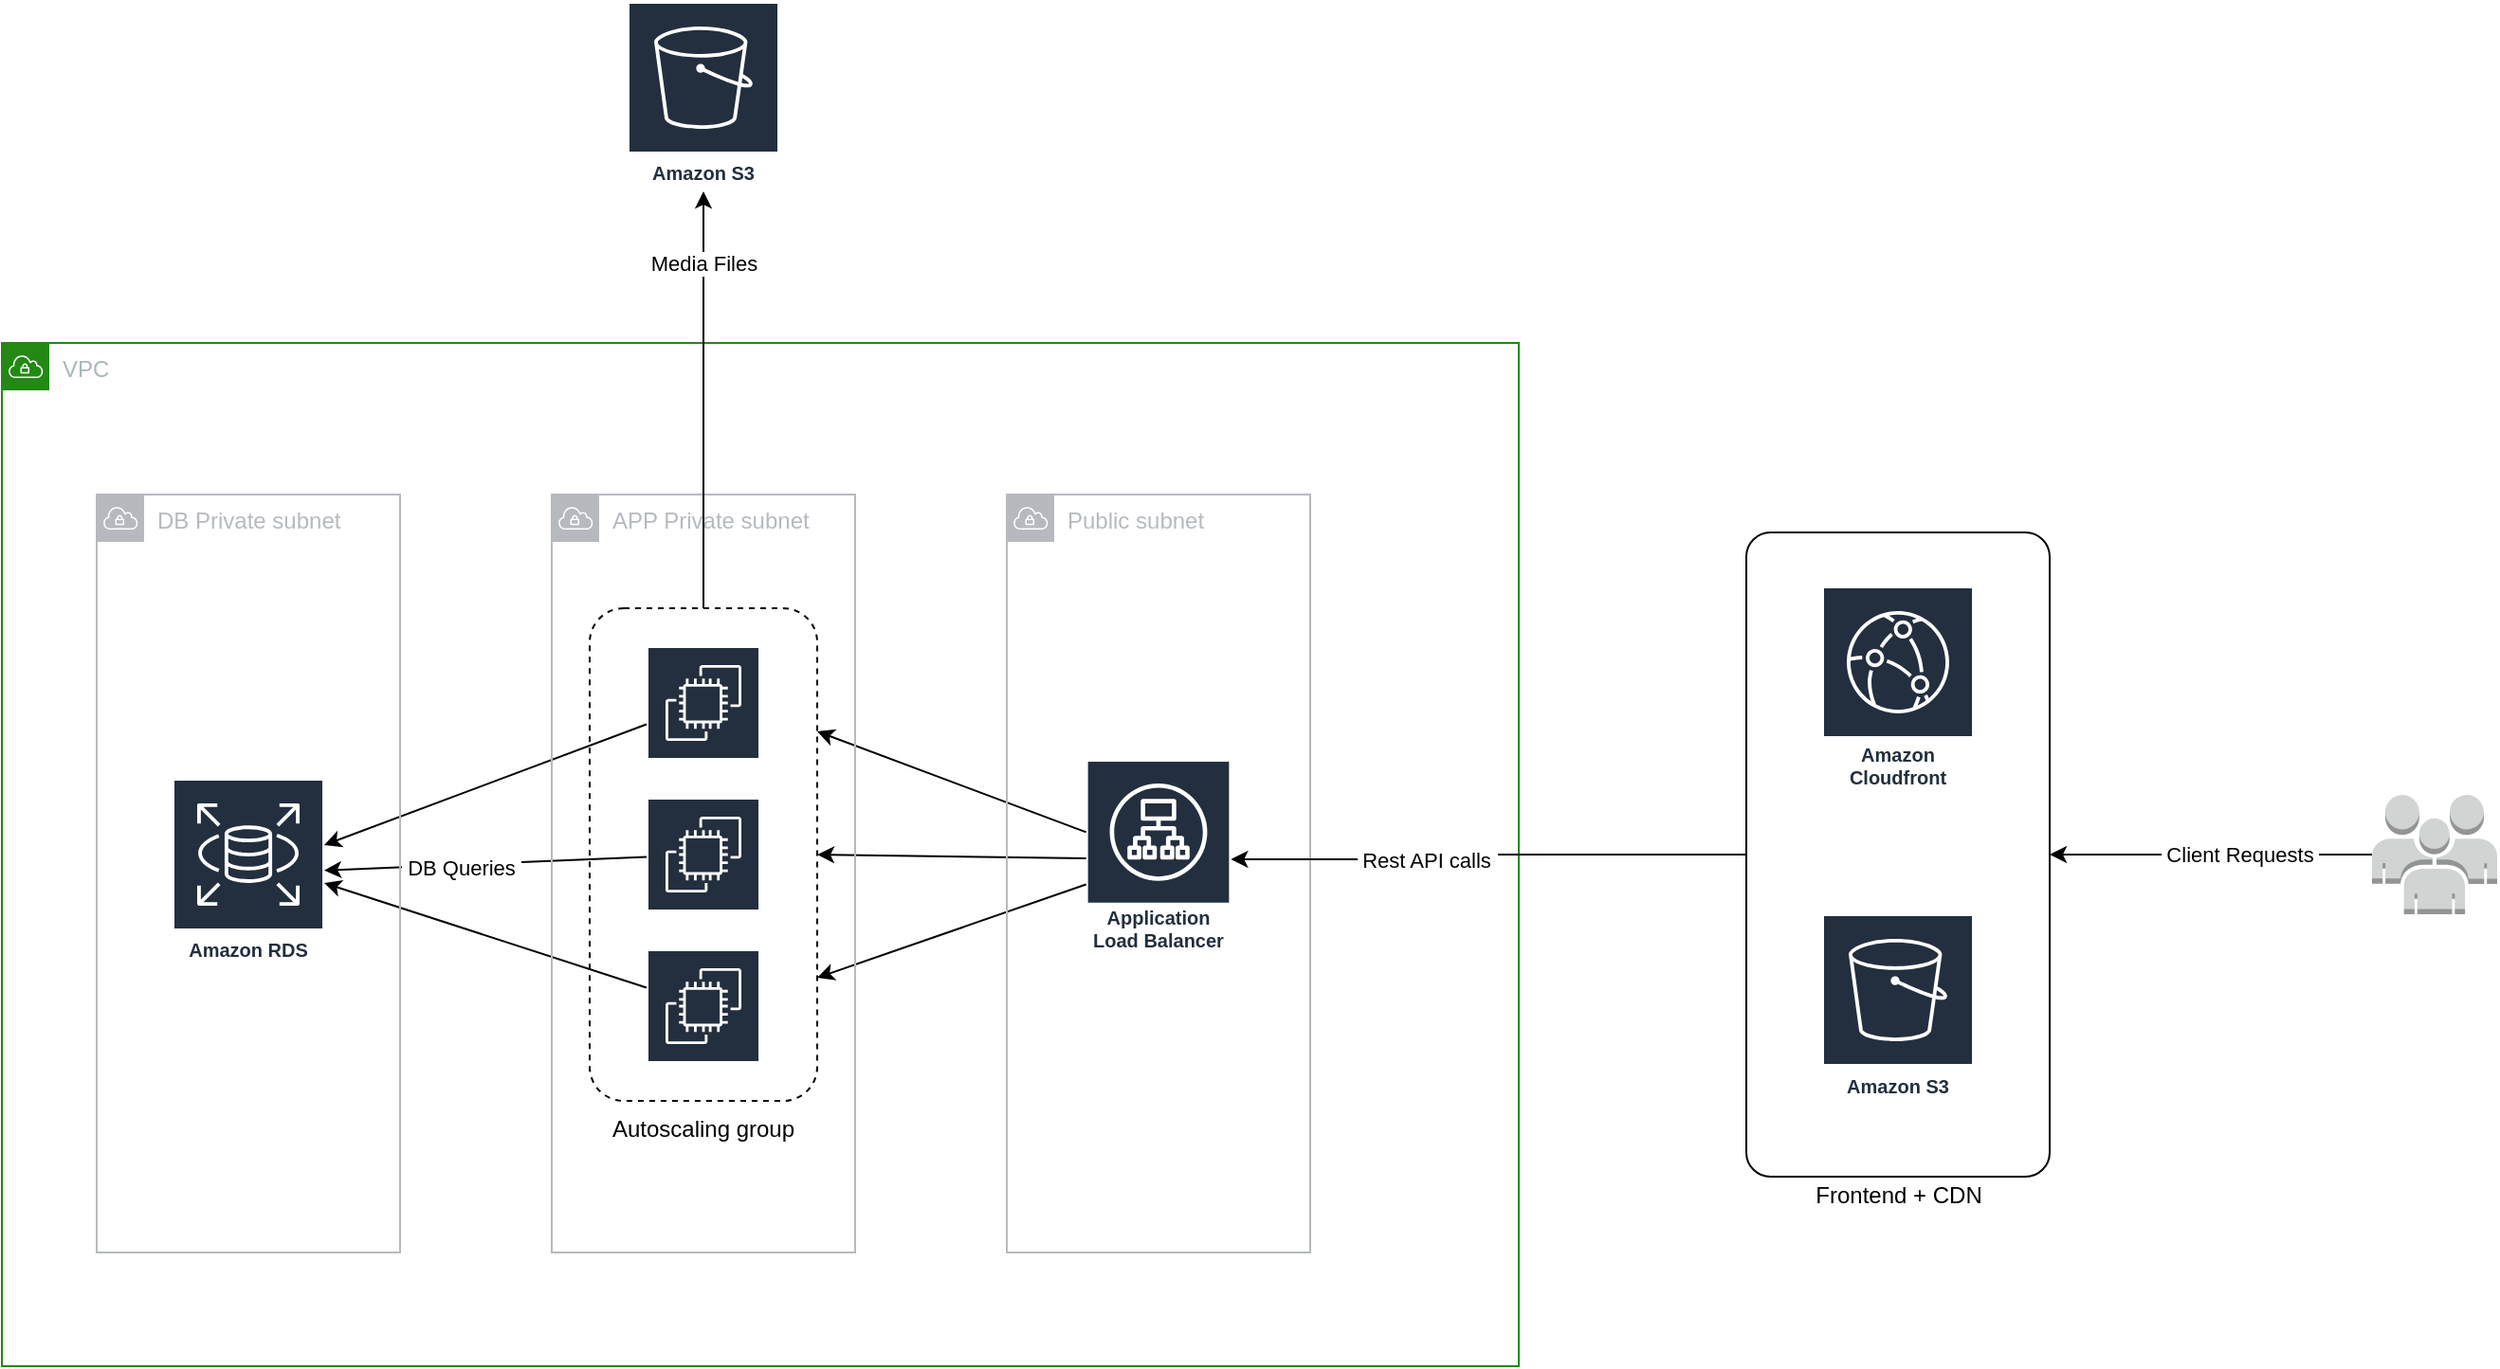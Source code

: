 <mxfile version="16.4.11" type="github">
  <diagram id="51556ffRKYwZIfvcrJTu" name="Page-1">
    <mxGraphModel dx="1584" dy="882" grid="1" gridSize="10" guides="1" tooltips="1" connect="1" arrows="1" fold="1" page="1" pageScale="1" pageWidth="1654" pageHeight="1169" background="none" math="0" shadow="0">
      <root>
        <mxCell id="0" />
        <mxCell id="1" parent="0" />
        <mxCell id="1ReSz27YQc-8HuuTUyZK-10" value="" style="rounded=1;whiteSpace=wrap;html=1;fillColor=none;arcSize=8;" vertex="1" parent="1">
          <mxGeometry x="1080" y="380" width="160" height="340" as="geometry" />
        </mxCell>
        <mxCell id="1ReSz27YQc-8HuuTUyZK-1" value="VPC" style="points=[[0,0],[0.25,0],[0.5,0],[0.75,0],[1,0],[1,0.25],[1,0.5],[1,0.75],[1,1],[0.75,1],[0.5,1],[0.25,1],[0,1],[0,0.75],[0,0.5],[0,0.25]];outlineConnect=0;gradientColor=none;html=1;whiteSpace=wrap;fontSize=12;fontStyle=0;container=1;pointerEvents=0;collapsible=0;recursiveResize=0;shape=mxgraph.aws4.group;grIcon=mxgraph.aws4.group_vpc;strokeColor=#248814;fillColor=none;verticalAlign=top;align=left;spacingLeft=30;fontColor=#AAB7B8;dashed=0;" vertex="1" parent="1">
          <mxGeometry x="160" y="280" width="800" height="540" as="geometry" />
        </mxCell>
        <mxCell id="1ReSz27YQc-8HuuTUyZK-16" value="" style="rounded=1;whiteSpace=wrap;html=1;fillColor=none;dashed=1;" vertex="1" parent="1ReSz27YQc-8HuuTUyZK-1">
          <mxGeometry x="310" y="140" width="120" height="260" as="geometry" />
        </mxCell>
        <mxCell id="1ReSz27YQc-8HuuTUyZK-4" value="Application Load Balancer" style="sketch=0;outlineConnect=0;fontColor=#232F3E;gradientColor=none;strokeColor=#ffffff;fillColor=#232F3E;dashed=0;verticalLabelPosition=middle;verticalAlign=bottom;align=center;html=1;whiteSpace=wrap;fontSize=10;fontStyle=1;spacing=3;shape=mxgraph.aws4.productIcon;prIcon=mxgraph.aws4.application_load_balancer;" vertex="1" parent="1ReSz27YQc-8HuuTUyZK-1">
          <mxGeometry x="571.82" y="220" width="76.36" height="105" as="geometry" />
        </mxCell>
        <mxCell id="1ReSz27YQc-8HuuTUyZK-5" value="" style="sketch=0;outlineConnect=0;fontColor=#232F3E;gradientColor=none;strokeColor=#ffffff;fillColor=#232F3E;dashed=0;verticalLabelPosition=middle;verticalAlign=bottom;align=center;html=1;whiteSpace=wrap;fontSize=10;fontStyle=1;spacing=3;shape=mxgraph.aws4.productIcon;prIcon=mxgraph.aws4.ec2;" vertex="1" parent="1ReSz27YQc-8HuuTUyZK-1">
          <mxGeometry x="340" y="160" width="60" height="60" as="geometry" />
        </mxCell>
        <mxCell id="1ReSz27YQc-8HuuTUyZK-9" value="Amazon RDS" style="sketch=0;outlineConnect=0;fontColor=#232F3E;gradientColor=none;strokeColor=#ffffff;fillColor=#232F3E;dashed=0;verticalLabelPosition=middle;verticalAlign=bottom;align=center;html=1;whiteSpace=wrap;fontSize=10;fontStyle=1;spacing=3;shape=mxgraph.aws4.productIcon;prIcon=mxgraph.aws4.rds;" vertex="1" parent="1ReSz27YQc-8HuuTUyZK-1">
          <mxGeometry x="90" y="230" width="80" height="100" as="geometry" />
        </mxCell>
        <mxCell id="1ReSz27YQc-8HuuTUyZK-14" value="" style="sketch=0;outlineConnect=0;fontColor=#232F3E;gradientColor=none;strokeColor=#ffffff;fillColor=#232F3E;dashed=0;verticalLabelPosition=middle;verticalAlign=bottom;align=center;html=1;whiteSpace=wrap;fontSize=10;fontStyle=1;spacing=3;shape=mxgraph.aws4.productIcon;prIcon=mxgraph.aws4.ec2;" vertex="1" parent="1ReSz27YQc-8HuuTUyZK-1">
          <mxGeometry x="340" y="240" width="60" height="60" as="geometry" />
        </mxCell>
        <mxCell id="1ReSz27YQc-8HuuTUyZK-15" value="" style="sketch=0;outlineConnect=0;fontColor=#232F3E;gradientColor=none;strokeColor=#ffffff;fillColor=#232F3E;dashed=0;verticalLabelPosition=middle;verticalAlign=bottom;align=center;html=1;whiteSpace=wrap;fontSize=10;fontStyle=1;spacing=3;shape=mxgraph.aws4.productIcon;prIcon=mxgraph.aws4.ec2;" vertex="1" parent="1ReSz27YQc-8HuuTUyZK-1">
          <mxGeometry x="340" y="320" width="60" height="60" as="geometry" />
        </mxCell>
        <mxCell id="1ReSz27YQc-8HuuTUyZK-19" value="" style="endArrow=classic;html=1;rounded=0;entryX=1;entryY=0.25;entryDx=0;entryDy=0;" edge="1" parent="1ReSz27YQc-8HuuTUyZK-1" source="1ReSz27YQc-8HuuTUyZK-4" target="1ReSz27YQc-8HuuTUyZK-16">
          <mxGeometry width="50" height="50" relative="1" as="geometry">
            <mxPoint x="270" y="250" as="sourcePoint" />
            <mxPoint x="320" y="200" as="targetPoint" />
          </mxGeometry>
        </mxCell>
        <mxCell id="1ReSz27YQc-8HuuTUyZK-21" value="" style="endArrow=classic;html=1;rounded=0;entryX=1;entryY=0.75;entryDx=0;entryDy=0;" edge="1" parent="1ReSz27YQc-8HuuTUyZK-1" source="1ReSz27YQc-8HuuTUyZK-4" target="1ReSz27YQc-8HuuTUyZK-16">
          <mxGeometry width="50" height="50" relative="1" as="geometry">
            <mxPoint x="270" y="250" as="sourcePoint" />
            <mxPoint x="320" y="200" as="targetPoint" />
          </mxGeometry>
        </mxCell>
        <mxCell id="1ReSz27YQc-8HuuTUyZK-22" value="" style="endArrow=classic;html=1;rounded=0;entryX=1;entryY=0.5;entryDx=0;entryDy=0;" edge="1" parent="1ReSz27YQc-8HuuTUyZK-1" source="1ReSz27YQc-8HuuTUyZK-4" target="1ReSz27YQc-8HuuTUyZK-16">
          <mxGeometry width="50" height="50" relative="1" as="geometry">
            <mxPoint x="270" y="250" as="sourcePoint" />
            <mxPoint x="320" y="200" as="targetPoint" />
          </mxGeometry>
        </mxCell>
        <mxCell id="1ReSz27YQc-8HuuTUyZK-25" value="" style="endArrow=classic;html=1;rounded=0;" edge="1" parent="1ReSz27YQc-8HuuTUyZK-1" source="1ReSz27YQc-8HuuTUyZK-5" target="1ReSz27YQc-8HuuTUyZK-9">
          <mxGeometry width="50" height="50" relative="1" as="geometry">
            <mxPoint x="270" y="250" as="sourcePoint" />
            <mxPoint x="320" y="200" as="targetPoint" />
          </mxGeometry>
        </mxCell>
        <mxCell id="1ReSz27YQc-8HuuTUyZK-32" value="Autoscaling group" style="text;html=1;strokeColor=none;fillColor=none;align=center;verticalAlign=middle;whiteSpace=wrap;rounded=0;dashed=1;" vertex="1" parent="1ReSz27YQc-8HuuTUyZK-1">
          <mxGeometry x="315" y="400" width="110" height="30" as="geometry" />
        </mxCell>
        <mxCell id="1ReSz27YQc-8HuuTUyZK-66" value="" style="endArrow=classic;html=1;rounded=0;entryX=1;entryY=0.55;entryDx=0;entryDy=0;entryPerimeter=0;" edge="1" parent="1ReSz27YQc-8HuuTUyZK-1" source="1ReSz27YQc-8HuuTUyZK-15" target="1ReSz27YQc-8HuuTUyZK-9">
          <mxGeometry width="50" height="50" relative="1" as="geometry">
            <mxPoint x="360" y="221.25" as="sourcePoint" />
            <mxPoint x="190" y="285" as="targetPoint" />
          </mxGeometry>
        </mxCell>
        <mxCell id="1ReSz27YQc-8HuuTUyZK-65" value="" style="endArrow=classic;html=1;rounded=0;" edge="1" parent="1ReSz27YQc-8HuuTUyZK-1" source="1ReSz27YQc-8HuuTUyZK-14" target="1ReSz27YQc-8HuuTUyZK-9">
          <mxGeometry width="50" height="50" relative="1" as="geometry">
            <mxPoint x="350" y="211.25" as="sourcePoint" />
            <mxPoint x="180" y="275" as="targetPoint" />
          </mxGeometry>
        </mxCell>
        <mxCell id="1ReSz27YQc-8HuuTUyZK-73" value="&amp;nbsp;DB Queries&amp;nbsp;" style="edgeLabel;html=1;align=center;verticalAlign=middle;resizable=0;points=[];" vertex="1" connectable="0" parent="1ReSz27YQc-8HuuTUyZK-65">
          <mxGeometry x="0.151" y="1" relative="1" as="geometry">
            <mxPoint as="offset" />
          </mxGeometry>
        </mxCell>
        <mxCell id="1ReSz27YQc-8HuuTUyZK-79" value="DB Private subnet" style="sketch=0;outlineConnect=0;gradientColor=none;html=1;whiteSpace=wrap;fontSize=12;fontStyle=0;shape=mxgraph.aws4.group;grIcon=mxgraph.aws4.group_vpc;strokeColor=#B6BABF;fillColor=none;verticalAlign=top;align=left;spacingLeft=30;fontColor=#B6BABF;dashed=0;" vertex="1" parent="1ReSz27YQc-8HuuTUyZK-1">
          <mxGeometry x="50" y="80" width="160" height="400" as="geometry" />
        </mxCell>
        <mxCell id="1ReSz27YQc-8HuuTUyZK-81" value="Public subnet" style="sketch=0;outlineConnect=0;gradientColor=none;html=1;whiteSpace=wrap;fontSize=12;fontStyle=0;shape=mxgraph.aws4.group;grIcon=mxgraph.aws4.group_vpc;strokeColor=#B6BABF;fillColor=none;verticalAlign=top;align=left;spacingLeft=30;fontColor=#B6BABF;dashed=0;" vertex="1" parent="1ReSz27YQc-8HuuTUyZK-1">
          <mxGeometry x="530" y="80" width="160" height="400" as="geometry" />
        </mxCell>
        <mxCell id="1ReSz27YQc-8HuuTUyZK-80" value="APP Private subnet" style="sketch=0;outlineConnect=0;gradientColor=none;html=1;whiteSpace=wrap;fontSize=12;fontStyle=0;shape=mxgraph.aws4.group;grIcon=mxgraph.aws4.group_vpc;strokeColor=#B6BABF;fillColor=none;verticalAlign=top;align=left;spacingLeft=30;fontColor=#B6BABF;dashed=0;" vertex="1" parent="1ReSz27YQc-8HuuTUyZK-1">
          <mxGeometry x="290" y="80" width="160" height="400" as="geometry" />
        </mxCell>
        <mxCell id="1ReSz27YQc-8HuuTUyZK-2" value="Amazon Cloudfront" style="sketch=0;outlineConnect=0;fontColor=#232F3E;gradientColor=none;strokeColor=#ffffff;fillColor=#232F3E;dashed=0;verticalLabelPosition=middle;verticalAlign=bottom;align=center;html=1;whiteSpace=wrap;fontSize=10;fontStyle=1;spacing=3;shape=mxgraph.aws4.productIcon;prIcon=mxgraph.aws4.cloudfront;" vertex="1" parent="1">
          <mxGeometry x="1120" y="408.5" width="80" height="110" as="geometry" />
        </mxCell>
        <mxCell id="1ReSz27YQc-8HuuTUyZK-3" value="Amazon S3" style="sketch=0;outlineConnect=0;fontColor=#232F3E;gradientColor=none;strokeColor=#ffffff;fillColor=#232F3E;dashed=0;verticalLabelPosition=middle;verticalAlign=bottom;align=center;html=1;whiteSpace=wrap;fontSize=10;fontStyle=1;spacing=3;shape=mxgraph.aws4.productIcon;prIcon=mxgraph.aws4.s3;" vertex="1" parent="1">
          <mxGeometry x="1120" y="581.5" width="80" height="100" as="geometry" />
        </mxCell>
        <mxCell id="1ReSz27YQc-8HuuTUyZK-31" value="" style="edgeStyle=orthogonalEdgeStyle;rounded=0;orthogonalLoop=1;jettySize=auto;html=1;" edge="1" parent="1" source="1ReSz27YQc-8HuuTUyZK-8" target="1ReSz27YQc-8HuuTUyZK-10">
          <mxGeometry relative="1" as="geometry" />
        </mxCell>
        <mxCell id="1ReSz27YQc-8HuuTUyZK-70" value="&amp;nbsp;Client Requests&amp;nbsp;" style="edgeLabel;html=1;align=center;verticalAlign=middle;resizable=0;points=[];" vertex="1" connectable="0" parent="1ReSz27YQc-8HuuTUyZK-31">
          <mxGeometry x="-0.35" y="-1" relative="1" as="geometry">
            <mxPoint x="-15" y="1" as="offset" />
          </mxGeometry>
        </mxCell>
        <mxCell id="1ReSz27YQc-8HuuTUyZK-8" value="" style="outlineConnect=0;dashed=0;verticalLabelPosition=bottom;verticalAlign=top;align=center;html=1;shape=mxgraph.aws3.users;fillColor=#D2D3D3;gradientColor=none;" vertex="1" parent="1">
          <mxGeometry x="1410" y="518.5" width="66" height="63" as="geometry" />
        </mxCell>
        <mxCell id="1ReSz27YQc-8HuuTUyZK-29" style="edgeStyle=orthogonalEdgeStyle;rounded=0;orthogonalLoop=1;jettySize=auto;html=1;" edge="1" parent="1" source="1ReSz27YQc-8HuuTUyZK-10" target="1ReSz27YQc-8HuuTUyZK-4">
          <mxGeometry relative="1" as="geometry" />
        </mxCell>
        <mxCell id="1ReSz27YQc-8HuuTUyZK-71" value="&amp;nbsp;Rest API calls&amp;nbsp;" style="edgeLabel;html=1;align=center;verticalAlign=middle;resizable=0;points=[];" vertex="1" connectable="0" parent="1ReSz27YQc-8HuuTUyZK-29">
          <mxGeometry x="0.287" y="1" relative="1" as="geometry">
            <mxPoint x="5" y="-1" as="offset" />
          </mxGeometry>
        </mxCell>
        <mxCell id="1ReSz27YQc-8HuuTUyZK-7" value="Amazon S3" style="sketch=0;outlineConnect=0;fontColor=#232F3E;gradientColor=none;strokeColor=#ffffff;fillColor=#232F3E;dashed=0;verticalLabelPosition=middle;verticalAlign=bottom;align=center;html=1;whiteSpace=wrap;fontSize=10;fontStyle=1;spacing=3;shape=mxgraph.aws4.productIcon;prIcon=mxgraph.aws4.s3;" vertex="1" parent="1">
          <mxGeometry x="490" y="100" width="80" height="100" as="geometry" />
        </mxCell>
        <mxCell id="1ReSz27YQc-8HuuTUyZK-26" value="" style="endArrow=classic;html=1;rounded=0;exitX=0.5;exitY=0;exitDx=0;exitDy=0;" edge="1" parent="1" source="1ReSz27YQc-8HuuTUyZK-16" target="1ReSz27YQc-8HuuTUyZK-7">
          <mxGeometry width="50" height="50" relative="1" as="geometry">
            <mxPoint x="230" y="220" as="sourcePoint" />
            <mxPoint x="360" y="320" as="targetPoint" />
          </mxGeometry>
        </mxCell>
        <mxCell id="1ReSz27YQc-8HuuTUyZK-75" value="Media Files" style="edgeLabel;html=1;align=center;verticalAlign=middle;resizable=0;points=[];" vertex="1" connectable="0" parent="1ReSz27YQc-8HuuTUyZK-26">
          <mxGeometry x="0.654" relative="1" as="geometry">
            <mxPoint as="offset" />
          </mxGeometry>
        </mxCell>
        <mxCell id="1ReSz27YQc-8HuuTUyZK-67" value="Frontend + CDN" style="text;html=1;align=center;verticalAlign=middle;resizable=0;points=[];autosize=1;strokeColor=none;fillColor=none;" vertex="1" parent="1">
          <mxGeometry x="1110" y="720" width="100" height="20" as="geometry" />
        </mxCell>
      </root>
    </mxGraphModel>
  </diagram>
</mxfile>
